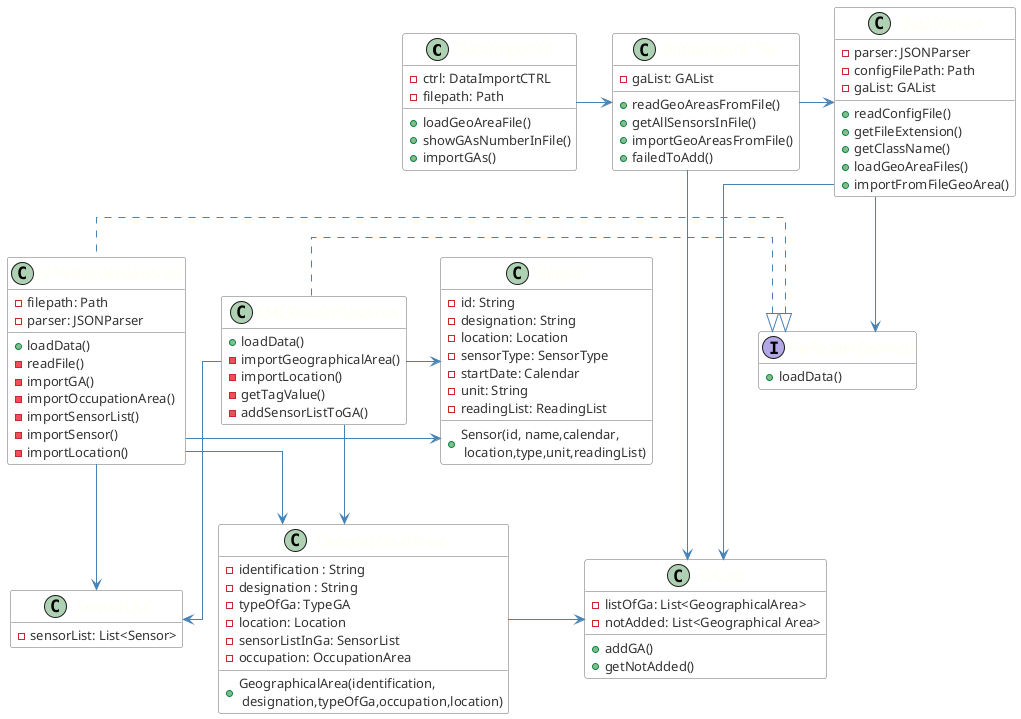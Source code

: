 @startuml
skinparam linetype ortho
hide empty members

skinparam class {
	ArrowColor SteelBlue
	BorderColor Dimgray
	HeaderBackgroundColor SteelBlue
	BackgroundColor White
	FontName Calibri bold
	AttributeFontColor #333
	AttributeFontName Calibri
	AttributeFontSize 13
	FontColor Ivory
	FontSize 15
}

class DataImportUI{
- ctrl: DataImportCTRL
- filepath: Path

+ loadGeoAreaFile()
+ showGAsNumberInFile()
+ importGAs()
}

class DataImportCTRL{
- gaList: GAList

+ readGeoAreasFromFile()
+ getAllSensorsInFile()
+ importGeoAreasFromFile()
+ failedToAdd()
}

class DataImport{
- parser: JSONParser
- configFilePath: Path
- gaList: GAList

+ readConfigFile()
+ getFileExtension()
+ getClassName()
+ loadGeoAreaFiles()
+ importFromFileGeoArea()
}

interface FileReaderGeoArea {
+ loadData()
}

class JSONReaderGeoArea{
- filepath: Path
- parser: JSONParser

+ loadData()
- readFile()
- importGA()
- importOccupationArea()
- importSensorList()
- importSensor()
- importLocation()
}

class XMLReaderGeoArea{
+ loadData()
- importGeographicalArea()
- importLocation()
- getTagValue()
- addSensorListToGA()
}

 class GAList {
- listOfGa: List<GeographicalArea>
- notAdded: List<Geographical Area>

+ addGA()
+ getNotAdded()

  }


class GeographicalArea {
- identification : String
- designation : String
- typeOfGa: TypeGA
- location: Location
- sensorListInGa: SensorList
- occupation: OccupationArea
+ GeographicalArea(identification,\n designation,typeOfGa,occupation,location)
 }


 class SensorList{
 - sensorList: List<Sensor>
 }

 class Sensor {
   - id: String
   - designation: String
   - location: Location
   - sensorType: SensorType
   - startDate: Calendar
   - unit: String
   - readingList: ReadingList
   + Sensor(id, name,calendar,\n location,type,unit,readingList)
   }

DataImportUI -> DataImportCTRL
DataImportCTRL -> DataImport
DataImportCTRL -> GAList

DataImport --> GAList
DataImport --> FileReaderGeoArea
FileReaderGeoArea <|. JSONReaderGeoArea
FileReaderGeoArea <|. XMLReaderGeoArea

JSONReaderGeoArea --> GeographicalArea
JSONReaderGeoArea --> SensorList
JSONReaderGeoArea -> Sensor

XMLReaderGeoArea -> GeographicalArea
XMLReaderGeoArea -> SensorList
XMLReaderGeoArea -> Sensor

GeographicalArea -> GAList

@enduml